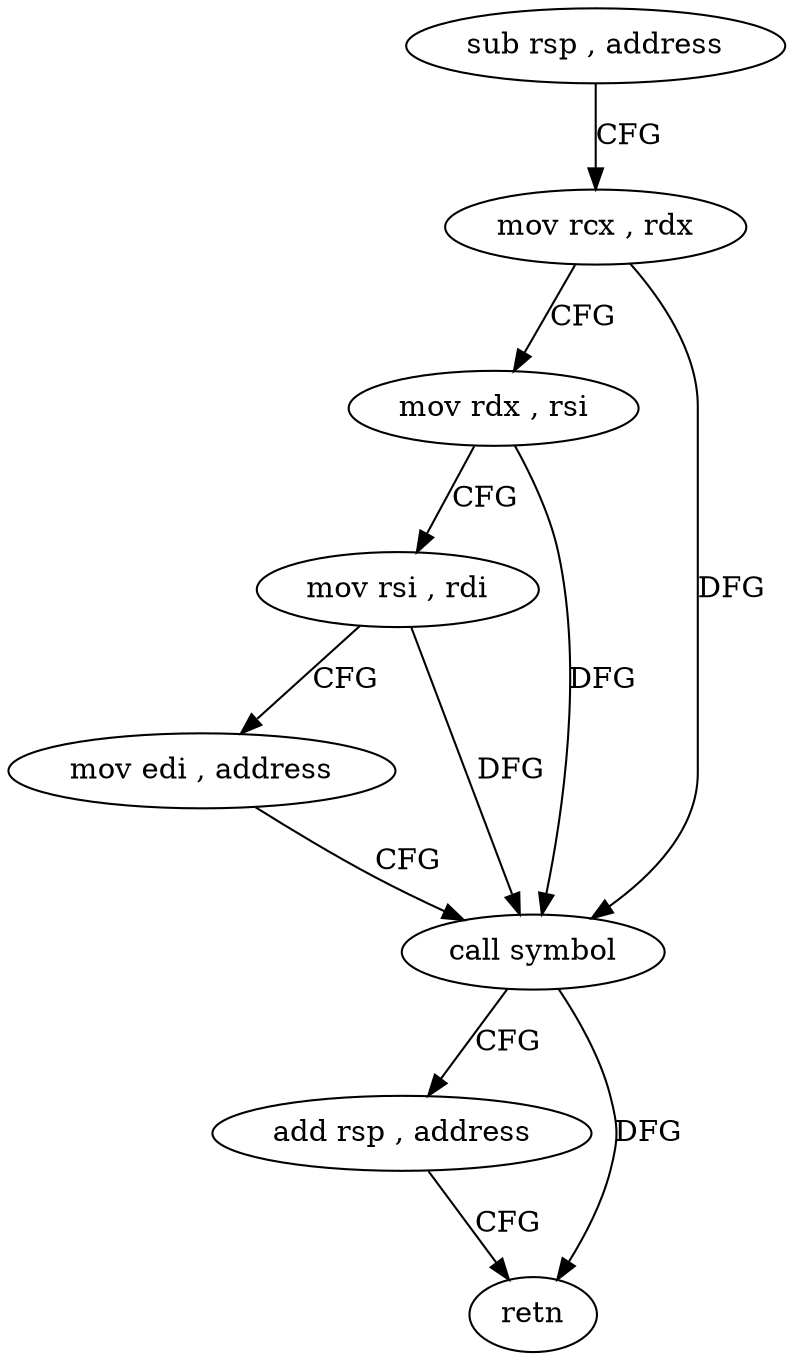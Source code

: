 digraph "func" {
"4250738" [label = "sub rsp , address" ]
"4250742" [label = "mov rcx , rdx" ]
"4250745" [label = "mov rdx , rsi" ]
"4250748" [label = "mov rsi , rdi" ]
"4250751" [label = "mov edi , address" ]
"4250756" [label = "call symbol" ]
"4250761" [label = "add rsp , address" ]
"4250765" [label = "retn" ]
"4250738" -> "4250742" [ label = "CFG" ]
"4250742" -> "4250745" [ label = "CFG" ]
"4250742" -> "4250756" [ label = "DFG" ]
"4250745" -> "4250748" [ label = "CFG" ]
"4250745" -> "4250756" [ label = "DFG" ]
"4250748" -> "4250751" [ label = "CFG" ]
"4250748" -> "4250756" [ label = "DFG" ]
"4250751" -> "4250756" [ label = "CFG" ]
"4250756" -> "4250761" [ label = "CFG" ]
"4250756" -> "4250765" [ label = "DFG" ]
"4250761" -> "4250765" [ label = "CFG" ]
}
